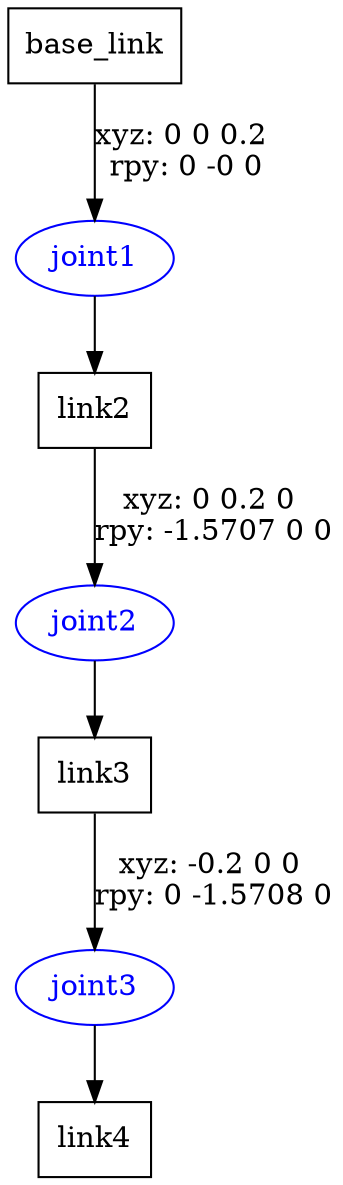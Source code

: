 digraph G {
node [shape=box];
"base_link" [label="base_link"];
"link2" [label="link2"];
"link3" [label="link3"];
"link4" [label="link4"];
node [shape=ellipse, color=blue, fontcolor=blue];
"base_link" -> "joint1" [label="xyz: 0 0 0.2 \nrpy: 0 -0 0"]
"joint1" -> "link2"
"link2" -> "joint2" [label="xyz: 0 0.2 0 \nrpy: -1.5707 0 0"]
"joint2" -> "link3"
"link3" -> "joint3" [label="xyz: -0.2 0 0 \nrpy: 0 -1.5708 0"]
"joint3" -> "link4"
}
